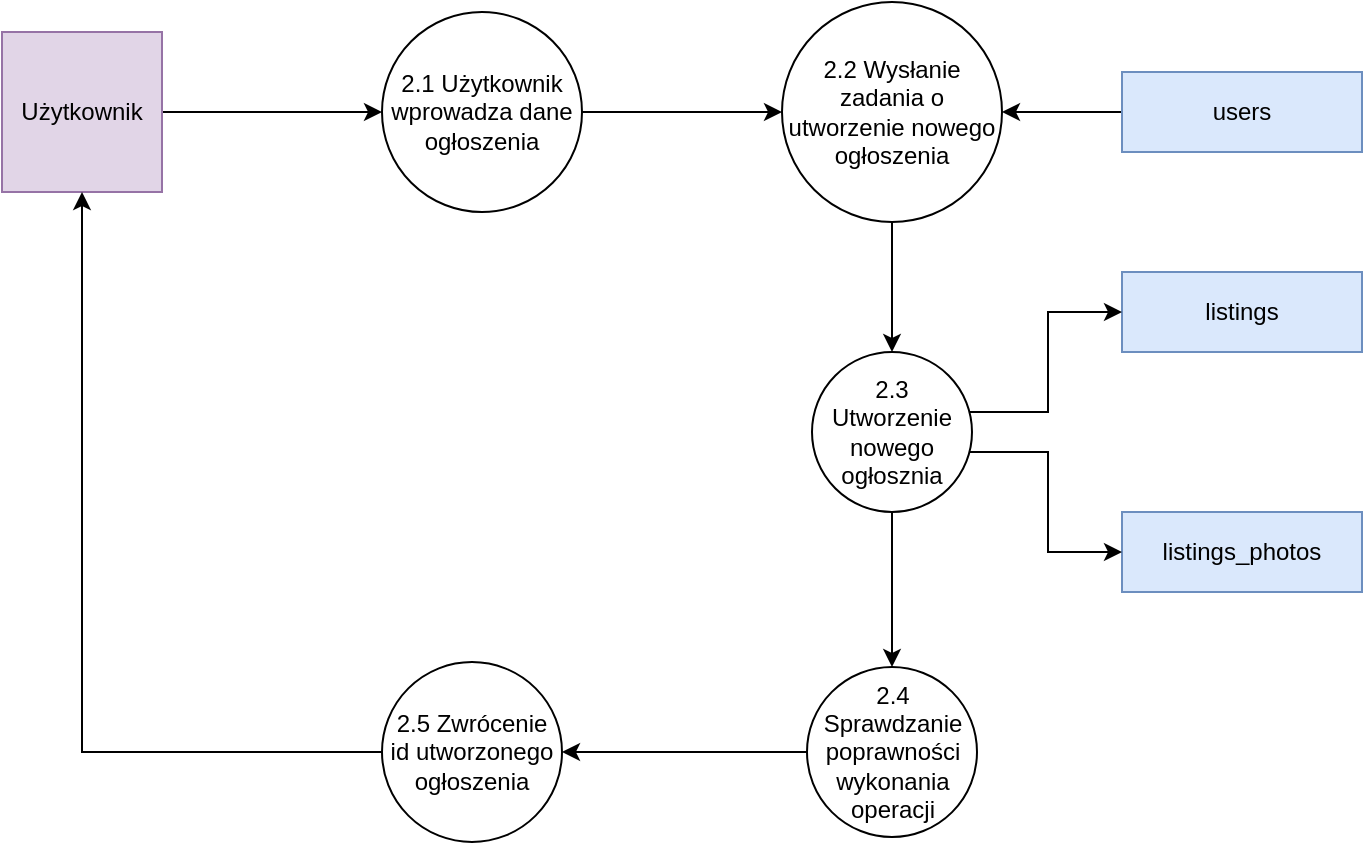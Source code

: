 <mxfile version="22.1.4" type="device">
  <diagram id="5G6_NaP9JnnqqA77Su9J" name="Strona-1">
    <mxGraphModel dx="472" dy="770" grid="1" gridSize="10" guides="1" tooltips="1" connect="1" arrows="1" fold="1" page="1" pageScale="1" pageWidth="827" pageHeight="1169" math="0" shadow="0">
      <root>
        <mxCell id="0" />
        <mxCell id="1" parent="0" />
        <mxCell id="9pWeIKA2ZjvN80uIZNQs-13" style="edgeStyle=orthogonalEdgeStyle;rounded=0;orthogonalLoop=1;jettySize=auto;html=1;entryX=0;entryY=0.5;entryDx=0;entryDy=0;" edge="1" parent="1" source="9pWeIKA2ZjvN80uIZNQs-1" target="9pWeIKA2ZjvN80uIZNQs-12">
          <mxGeometry relative="1" as="geometry" />
        </mxCell>
        <mxCell id="9pWeIKA2ZjvN80uIZNQs-1" value="Użytkownik" style="whiteSpace=wrap;html=1;aspect=fixed;fillColor=#e1d5e7;strokeColor=#9673a6;" vertex="1" parent="1">
          <mxGeometry x="40" y="40" width="80" height="80" as="geometry" />
        </mxCell>
        <mxCell id="9pWeIKA2ZjvN80uIZNQs-6" value="listings_photos" style="rounded=0;whiteSpace=wrap;html=1;fillColor=#dae8fc;strokeColor=#6c8ebf;" vertex="1" parent="1">
          <mxGeometry x="600" y="280" width="120" height="40" as="geometry" />
        </mxCell>
        <mxCell id="9pWeIKA2ZjvN80uIZNQs-7" value="listings" style="rounded=0;whiteSpace=wrap;html=1;fillColor=#dae8fc;strokeColor=#6c8ebf;" vertex="1" parent="1">
          <mxGeometry x="600" y="160" width="120" height="40" as="geometry" />
        </mxCell>
        <mxCell id="9pWeIKA2ZjvN80uIZNQs-21" style="edgeStyle=orthogonalEdgeStyle;rounded=0;orthogonalLoop=1;jettySize=auto;html=1;entryX=0.5;entryY=1;entryDx=0;entryDy=0;" edge="1" parent="1" source="9pWeIKA2ZjvN80uIZNQs-8" target="9pWeIKA2ZjvN80uIZNQs-1">
          <mxGeometry relative="1" as="geometry" />
        </mxCell>
        <mxCell id="9pWeIKA2ZjvN80uIZNQs-8" value="2.5 Zwrócenie id utworzonego ogłoszenia" style="ellipse;whiteSpace=wrap;html=1;aspect=fixed;" vertex="1" parent="1">
          <mxGeometry x="230" y="355" width="90" height="90" as="geometry" />
        </mxCell>
        <mxCell id="9pWeIKA2ZjvN80uIZNQs-20" value="" style="edgeStyle=orthogonalEdgeStyle;rounded=0;orthogonalLoop=1;jettySize=auto;html=1;" edge="1" parent="1" source="9pWeIKA2ZjvN80uIZNQs-9" target="9pWeIKA2ZjvN80uIZNQs-8">
          <mxGeometry relative="1" as="geometry" />
        </mxCell>
        <mxCell id="9pWeIKA2ZjvN80uIZNQs-9" value="2.4 Sprawdzanie poprawności wykonania operacji" style="ellipse;whiteSpace=wrap;html=1;aspect=fixed;" vertex="1" parent="1">
          <mxGeometry x="442.5" y="357.5" width="85" height="85" as="geometry" />
        </mxCell>
        <mxCell id="9pWeIKA2ZjvN80uIZNQs-16" style="edgeStyle=orthogonalEdgeStyle;rounded=0;orthogonalLoop=1;jettySize=auto;html=1;entryX=0;entryY=0.5;entryDx=0;entryDy=0;" edge="1" parent="1" source="9pWeIKA2ZjvN80uIZNQs-10" target="9pWeIKA2ZjvN80uIZNQs-7">
          <mxGeometry relative="1" as="geometry">
            <Array as="points">
              <mxPoint x="563" y="230" />
              <mxPoint x="563" y="180" />
            </Array>
          </mxGeometry>
        </mxCell>
        <mxCell id="9pWeIKA2ZjvN80uIZNQs-17" style="edgeStyle=orthogonalEdgeStyle;rounded=0;orthogonalLoop=1;jettySize=auto;html=1;" edge="1" parent="1" source="9pWeIKA2ZjvN80uIZNQs-10" target="9pWeIKA2ZjvN80uIZNQs-6">
          <mxGeometry relative="1" as="geometry">
            <Array as="points">
              <mxPoint x="563" y="250" />
              <mxPoint x="563" y="300" />
            </Array>
          </mxGeometry>
        </mxCell>
        <mxCell id="9pWeIKA2ZjvN80uIZNQs-19" value="" style="edgeStyle=orthogonalEdgeStyle;rounded=0;orthogonalLoop=1;jettySize=auto;html=1;" edge="1" parent="1" source="9pWeIKA2ZjvN80uIZNQs-10" target="9pWeIKA2ZjvN80uIZNQs-9">
          <mxGeometry relative="1" as="geometry" />
        </mxCell>
        <mxCell id="9pWeIKA2ZjvN80uIZNQs-10" value="2.3 Utworzenie nowego ogłosznia" style="ellipse;whiteSpace=wrap;html=1;aspect=fixed;" vertex="1" parent="1">
          <mxGeometry x="445" y="200" width="80" height="80" as="geometry" />
        </mxCell>
        <mxCell id="9pWeIKA2ZjvN80uIZNQs-15" value="" style="edgeStyle=orthogonalEdgeStyle;rounded=0;orthogonalLoop=1;jettySize=auto;html=1;" edge="1" parent="1" source="9pWeIKA2ZjvN80uIZNQs-11" target="9pWeIKA2ZjvN80uIZNQs-10">
          <mxGeometry relative="1" as="geometry" />
        </mxCell>
        <mxCell id="9pWeIKA2ZjvN80uIZNQs-11" value="2.2 Wysłanie zadania o utworzenie nowego ogłoszenia" style="ellipse;whiteSpace=wrap;html=1;aspect=fixed;" vertex="1" parent="1">
          <mxGeometry x="430" y="25" width="110" height="110" as="geometry" />
        </mxCell>
        <mxCell id="9pWeIKA2ZjvN80uIZNQs-14" value="" style="edgeStyle=orthogonalEdgeStyle;rounded=0;orthogonalLoop=1;jettySize=auto;html=1;" edge="1" parent="1" source="9pWeIKA2ZjvN80uIZNQs-12" target="9pWeIKA2ZjvN80uIZNQs-11">
          <mxGeometry relative="1" as="geometry" />
        </mxCell>
        <mxCell id="9pWeIKA2ZjvN80uIZNQs-12" value="2.1 Użytkownik wprowadza dane ogłoszenia" style="ellipse;whiteSpace=wrap;html=1;aspect=fixed;" vertex="1" parent="1">
          <mxGeometry x="230" y="30" width="100" height="100" as="geometry" />
        </mxCell>
        <mxCell id="9pWeIKA2ZjvN80uIZNQs-23" value="" style="edgeStyle=orthogonalEdgeStyle;rounded=0;orthogonalLoop=1;jettySize=auto;html=1;" edge="1" parent="1" source="9pWeIKA2ZjvN80uIZNQs-22" target="9pWeIKA2ZjvN80uIZNQs-11">
          <mxGeometry relative="1" as="geometry" />
        </mxCell>
        <mxCell id="9pWeIKA2ZjvN80uIZNQs-22" value="users" style="rounded=0;whiteSpace=wrap;html=1;fillColor=#dae8fc;strokeColor=#6c8ebf;" vertex="1" parent="1">
          <mxGeometry x="600" y="60" width="120" height="40" as="geometry" />
        </mxCell>
      </root>
    </mxGraphModel>
  </diagram>
</mxfile>
